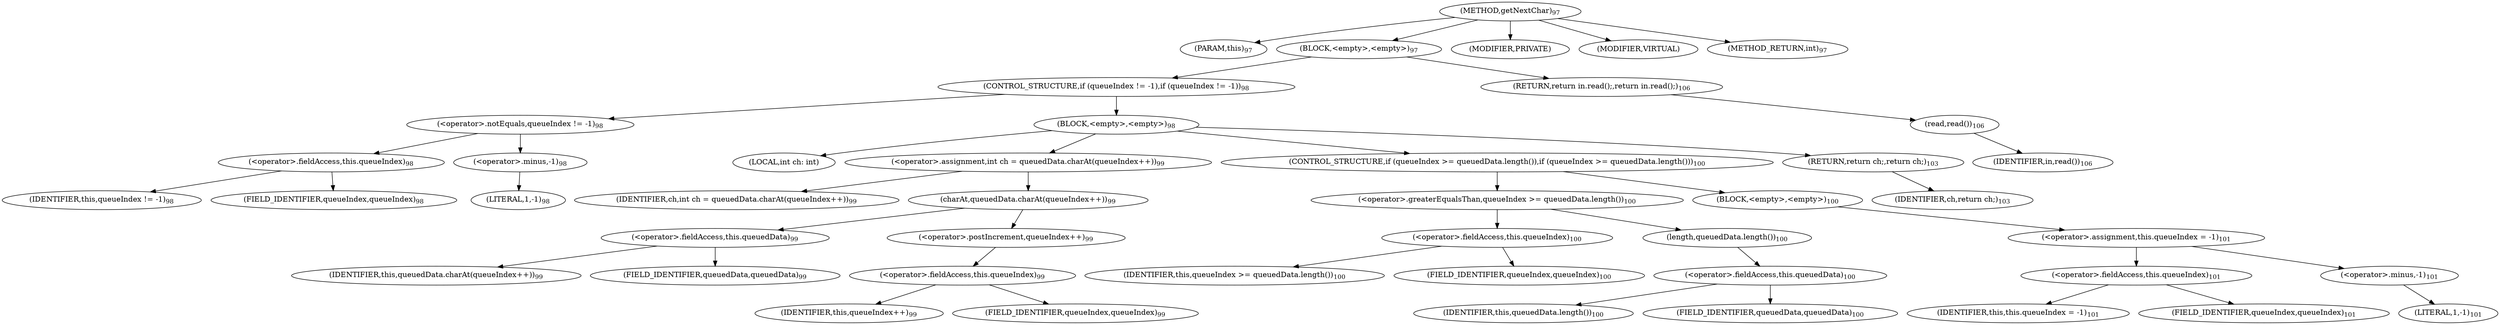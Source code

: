 digraph "getNextChar" {  
"195" [label = <(METHOD,getNextChar)<SUB>97</SUB>> ]
"196" [label = <(PARAM,this)<SUB>97</SUB>> ]
"197" [label = <(BLOCK,&lt;empty&gt;,&lt;empty&gt;)<SUB>97</SUB>> ]
"198" [label = <(CONTROL_STRUCTURE,if (queueIndex != -1),if (queueIndex != -1))<SUB>98</SUB>> ]
"199" [label = <(&lt;operator&gt;.notEquals,queueIndex != -1)<SUB>98</SUB>> ]
"200" [label = <(&lt;operator&gt;.fieldAccess,this.queueIndex)<SUB>98</SUB>> ]
"201" [label = <(IDENTIFIER,this,queueIndex != -1)<SUB>98</SUB>> ]
"202" [label = <(FIELD_IDENTIFIER,queueIndex,queueIndex)<SUB>98</SUB>> ]
"203" [label = <(&lt;operator&gt;.minus,-1)<SUB>98</SUB>> ]
"204" [label = <(LITERAL,1,-1)<SUB>98</SUB>> ]
"205" [label = <(BLOCK,&lt;empty&gt;,&lt;empty&gt;)<SUB>98</SUB>> ]
"206" [label = <(LOCAL,int ch: int)> ]
"207" [label = <(&lt;operator&gt;.assignment,int ch = queuedData.charAt(queueIndex++))<SUB>99</SUB>> ]
"208" [label = <(IDENTIFIER,ch,int ch = queuedData.charAt(queueIndex++))<SUB>99</SUB>> ]
"209" [label = <(charAt,queuedData.charAt(queueIndex++))<SUB>99</SUB>> ]
"210" [label = <(&lt;operator&gt;.fieldAccess,this.queuedData)<SUB>99</SUB>> ]
"211" [label = <(IDENTIFIER,this,queuedData.charAt(queueIndex++))<SUB>99</SUB>> ]
"212" [label = <(FIELD_IDENTIFIER,queuedData,queuedData)<SUB>99</SUB>> ]
"213" [label = <(&lt;operator&gt;.postIncrement,queueIndex++)<SUB>99</SUB>> ]
"214" [label = <(&lt;operator&gt;.fieldAccess,this.queueIndex)<SUB>99</SUB>> ]
"215" [label = <(IDENTIFIER,this,queueIndex++)<SUB>99</SUB>> ]
"216" [label = <(FIELD_IDENTIFIER,queueIndex,queueIndex)<SUB>99</SUB>> ]
"217" [label = <(CONTROL_STRUCTURE,if (queueIndex &gt;= queuedData.length()),if (queueIndex &gt;= queuedData.length()))<SUB>100</SUB>> ]
"218" [label = <(&lt;operator&gt;.greaterEqualsThan,queueIndex &gt;= queuedData.length())<SUB>100</SUB>> ]
"219" [label = <(&lt;operator&gt;.fieldAccess,this.queueIndex)<SUB>100</SUB>> ]
"220" [label = <(IDENTIFIER,this,queueIndex &gt;= queuedData.length())<SUB>100</SUB>> ]
"221" [label = <(FIELD_IDENTIFIER,queueIndex,queueIndex)<SUB>100</SUB>> ]
"222" [label = <(length,queuedData.length())<SUB>100</SUB>> ]
"223" [label = <(&lt;operator&gt;.fieldAccess,this.queuedData)<SUB>100</SUB>> ]
"224" [label = <(IDENTIFIER,this,queuedData.length())<SUB>100</SUB>> ]
"225" [label = <(FIELD_IDENTIFIER,queuedData,queuedData)<SUB>100</SUB>> ]
"226" [label = <(BLOCK,&lt;empty&gt;,&lt;empty&gt;)<SUB>100</SUB>> ]
"227" [label = <(&lt;operator&gt;.assignment,this.queueIndex = -1)<SUB>101</SUB>> ]
"228" [label = <(&lt;operator&gt;.fieldAccess,this.queueIndex)<SUB>101</SUB>> ]
"229" [label = <(IDENTIFIER,this,this.queueIndex = -1)<SUB>101</SUB>> ]
"230" [label = <(FIELD_IDENTIFIER,queueIndex,queueIndex)<SUB>101</SUB>> ]
"231" [label = <(&lt;operator&gt;.minus,-1)<SUB>101</SUB>> ]
"232" [label = <(LITERAL,1,-1)<SUB>101</SUB>> ]
"233" [label = <(RETURN,return ch;,return ch;)<SUB>103</SUB>> ]
"234" [label = <(IDENTIFIER,ch,return ch;)<SUB>103</SUB>> ]
"235" [label = <(RETURN,return in.read();,return in.read();)<SUB>106</SUB>> ]
"236" [label = <(read,read())<SUB>106</SUB>> ]
"237" [label = <(IDENTIFIER,in,read())<SUB>106</SUB>> ]
"238" [label = <(MODIFIER,PRIVATE)> ]
"239" [label = <(MODIFIER,VIRTUAL)> ]
"240" [label = <(METHOD_RETURN,int)<SUB>97</SUB>> ]
  "195" -> "196" 
  "195" -> "197" 
  "195" -> "238" 
  "195" -> "239" 
  "195" -> "240" 
  "197" -> "198" 
  "197" -> "235" 
  "198" -> "199" 
  "198" -> "205" 
  "199" -> "200" 
  "199" -> "203" 
  "200" -> "201" 
  "200" -> "202" 
  "203" -> "204" 
  "205" -> "206" 
  "205" -> "207" 
  "205" -> "217" 
  "205" -> "233" 
  "207" -> "208" 
  "207" -> "209" 
  "209" -> "210" 
  "209" -> "213" 
  "210" -> "211" 
  "210" -> "212" 
  "213" -> "214" 
  "214" -> "215" 
  "214" -> "216" 
  "217" -> "218" 
  "217" -> "226" 
  "218" -> "219" 
  "218" -> "222" 
  "219" -> "220" 
  "219" -> "221" 
  "222" -> "223" 
  "223" -> "224" 
  "223" -> "225" 
  "226" -> "227" 
  "227" -> "228" 
  "227" -> "231" 
  "228" -> "229" 
  "228" -> "230" 
  "231" -> "232" 
  "233" -> "234" 
  "235" -> "236" 
  "236" -> "237" 
}
